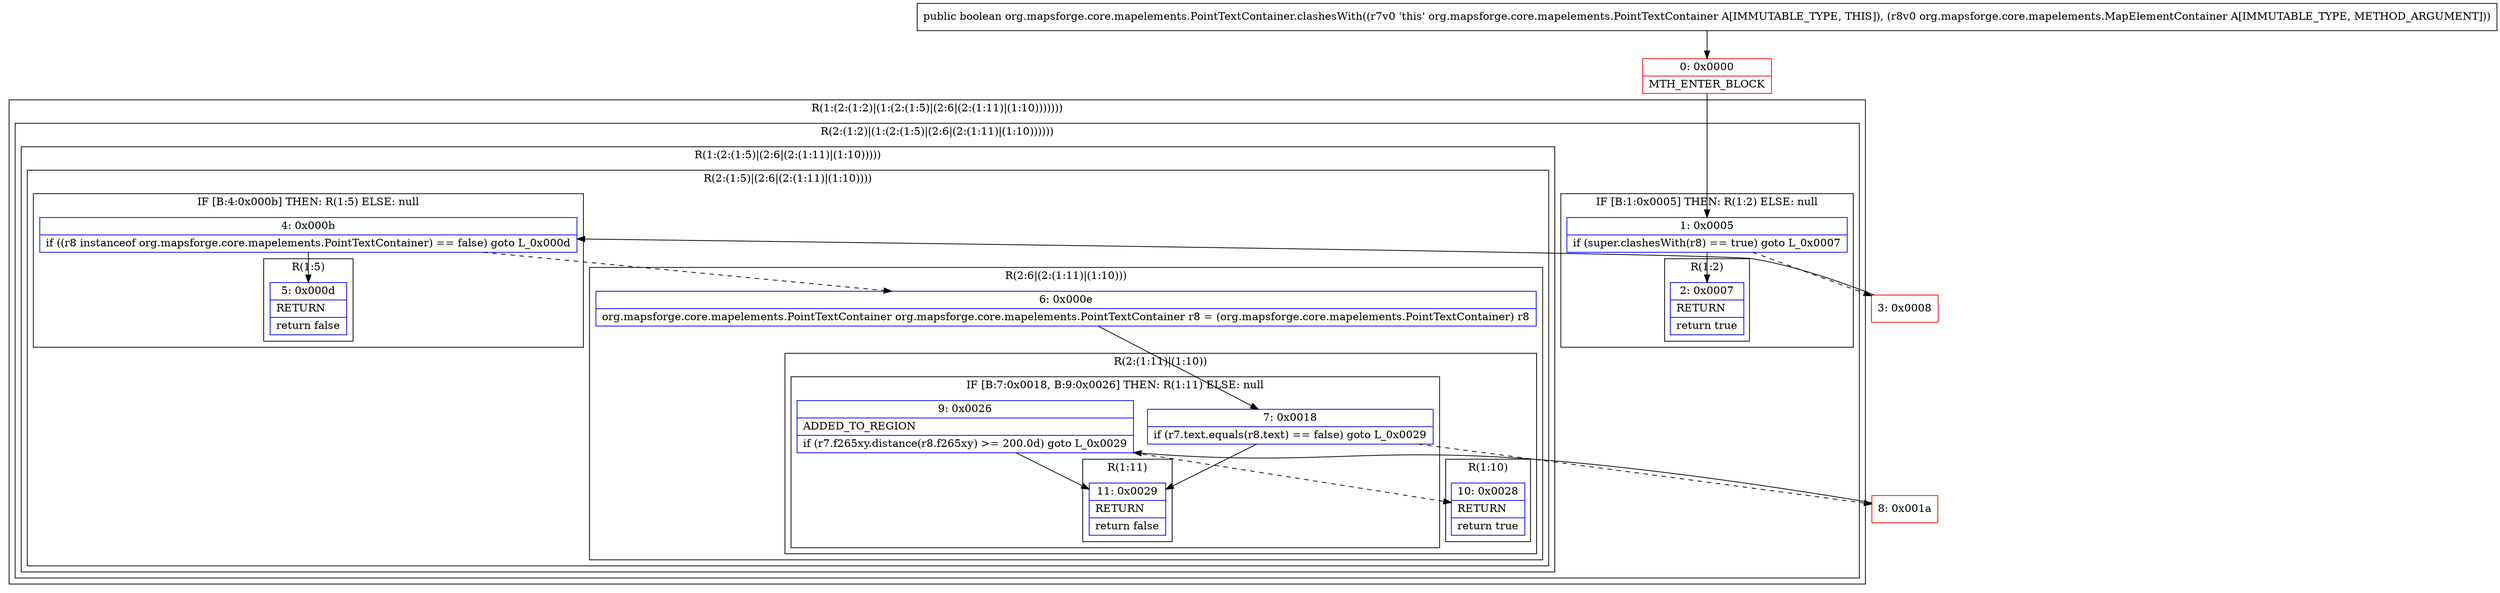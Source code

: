 digraph "CFG fororg.mapsforge.core.mapelements.PointTextContainer.clashesWith(Lorg\/mapsforge\/core\/mapelements\/MapElementContainer;)Z" {
subgraph cluster_Region_2006975287 {
label = "R(1:(2:(1:2)|(1:(2:(1:5)|(2:6|(2:(1:11)|(1:10)))))))";
node [shape=record,color=blue];
subgraph cluster_Region_2073916153 {
label = "R(2:(1:2)|(1:(2:(1:5)|(2:6|(2:(1:11)|(1:10))))))";
node [shape=record,color=blue];
subgraph cluster_IfRegion_1882260236 {
label = "IF [B:1:0x0005] THEN: R(1:2) ELSE: null";
node [shape=record,color=blue];
Node_1 [shape=record,label="{1\:\ 0x0005|if (super.clashesWith(r8) == true) goto L_0x0007\l}"];
subgraph cluster_Region_1883100877 {
label = "R(1:2)";
node [shape=record,color=blue];
Node_2 [shape=record,label="{2\:\ 0x0007|RETURN\l|return true\l}"];
}
}
subgraph cluster_Region_125028934 {
label = "R(1:(2:(1:5)|(2:6|(2:(1:11)|(1:10)))))";
node [shape=record,color=blue];
subgraph cluster_Region_392788715 {
label = "R(2:(1:5)|(2:6|(2:(1:11)|(1:10))))";
node [shape=record,color=blue];
subgraph cluster_IfRegion_1865953897 {
label = "IF [B:4:0x000b] THEN: R(1:5) ELSE: null";
node [shape=record,color=blue];
Node_4 [shape=record,label="{4\:\ 0x000b|if ((r8 instanceof org.mapsforge.core.mapelements.PointTextContainer) == false) goto L_0x000d\l}"];
subgraph cluster_Region_1907165949 {
label = "R(1:5)";
node [shape=record,color=blue];
Node_5 [shape=record,label="{5\:\ 0x000d|RETURN\l|return false\l}"];
}
}
subgraph cluster_Region_1576229846 {
label = "R(2:6|(2:(1:11)|(1:10)))";
node [shape=record,color=blue];
Node_6 [shape=record,label="{6\:\ 0x000e|org.mapsforge.core.mapelements.PointTextContainer org.mapsforge.core.mapelements.PointTextContainer r8 = (org.mapsforge.core.mapelements.PointTextContainer) r8\l}"];
subgraph cluster_Region_1746263924 {
label = "R(2:(1:11)|(1:10))";
node [shape=record,color=blue];
subgraph cluster_IfRegion_1007973489 {
label = "IF [B:7:0x0018, B:9:0x0026] THEN: R(1:11) ELSE: null";
node [shape=record,color=blue];
Node_7 [shape=record,label="{7\:\ 0x0018|if (r7.text.equals(r8.text) == false) goto L_0x0029\l}"];
Node_9 [shape=record,label="{9\:\ 0x0026|ADDED_TO_REGION\l|if (r7.f265xy.distance(r8.f265xy) \>= 200.0d) goto L_0x0029\l}"];
subgraph cluster_Region_888626879 {
label = "R(1:11)";
node [shape=record,color=blue];
Node_11 [shape=record,label="{11\:\ 0x0029|RETURN\l|return false\l}"];
}
}
subgraph cluster_Region_452106546 {
label = "R(1:10)";
node [shape=record,color=blue];
Node_10 [shape=record,label="{10\:\ 0x0028|RETURN\l|return true\l}"];
}
}
}
}
}
}
}
Node_0 [shape=record,color=red,label="{0\:\ 0x0000|MTH_ENTER_BLOCK\l}"];
Node_3 [shape=record,color=red,label="{3\:\ 0x0008}"];
Node_8 [shape=record,color=red,label="{8\:\ 0x001a}"];
MethodNode[shape=record,label="{public boolean org.mapsforge.core.mapelements.PointTextContainer.clashesWith((r7v0 'this' org.mapsforge.core.mapelements.PointTextContainer A[IMMUTABLE_TYPE, THIS]), (r8v0 org.mapsforge.core.mapelements.MapElementContainer A[IMMUTABLE_TYPE, METHOD_ARGUMENT])) }"];
MethodNode -> Node_0;
Node_1 -> Node_2;
Node_1 -> Node_3[style=dashed];
Node_4 -> Node_5;
Node_4 -> Node_6[style=dashed];
Node_6 -> Node_7;
Node_7 -> Node_8[style=dashed];
Node_7 -> Node_11;
Node_9 -> Node_10[style=dashed];
Node_9 -> Node_11;
Node_0 -> Node_1;
Node_3 -> Node_4;
Node_8 -> Node_9;
}

